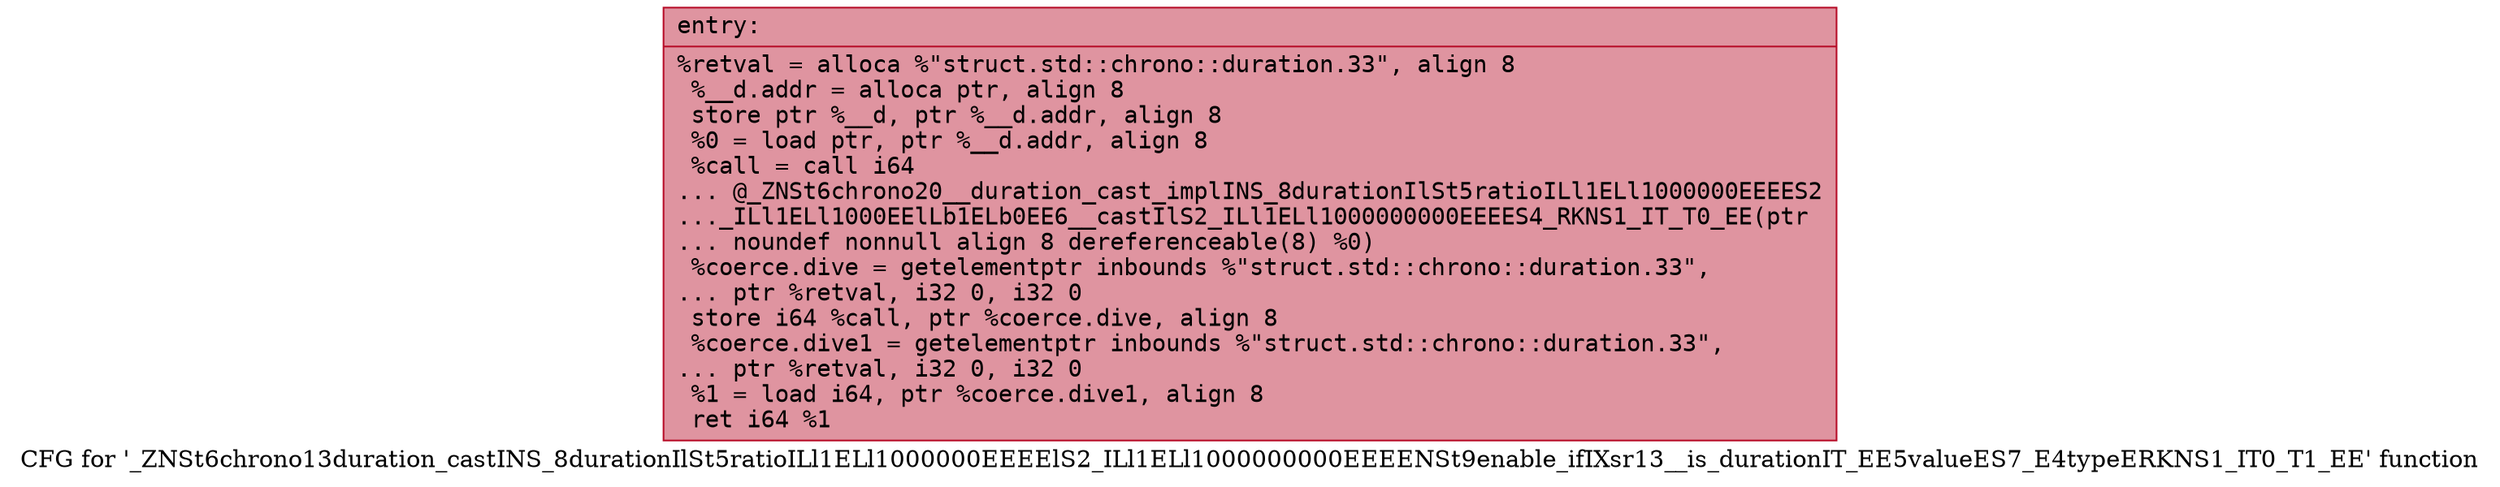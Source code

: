 digraph "CFG for '_ZNSt6chrono13duration_castINS_8durationIlSt5ratioILl1ELl1000000EEEElS2_ILl1ELl1000000000EEEENSt9enable_ifIXsr13__is_durationIT_EE5valueES7_E4typeERKNS1_IT0_T1_EE' function" {
	label="CFG for '_ZNSt6chrono13duration_castINS_8durationIlSt5ratioILl1ELl1000000EEEElS2_ILl1ELl1000000000EEEENSt9enable_ifIXsr13__is_durationIT_EE5valueES7_E4typeERKNS1_IT0_T1_EE' function";

	Node0x556c3c77eac0 [shape=record,color="#b70d28ff", style=filled, fillcolor="#b70d2870" fontname="Courier",label="{entry:\l|  %retval = alloca %\"struct.std::chrono::duration.33\", align 8\l  %__d.addr = alloca ptr, align 8\l  store ptr %__d, ptr %__d.addr, align 8\l  %0 = load ptr, ptr %__d.addr, align 8\l  %call = call i64\l... @_ZNSt6chrono20__duration_cast_implINS_8durationIlSt5ratioILl1ELl1000000EEEES2\l..._ILl1ELl1000EElLb1ELb0EE6__castIlS2_ILl1ELl1000000000EEEES4_RKNS1_IT_T0_EE(ptr\l... noundef nonnull align 8 dereferenceable(8) %0)\l  %coerce.dive = getelementptr inbounds %\"struct.std::chrono::duration.33\",\l... ptr %retval, i32 0, i32 0\l  store i64 %call, ptr %coerce.dive, align 8\l  %coerce.dive1 = getelementptr inbounds %\"struct.std::chrono::duration.33\",\l... ptr %retval, i32 0, i32 0\l  %1 = load i64, ptr %coerce.dive1, align 8\l  ret i64 %1\l}"];
}
